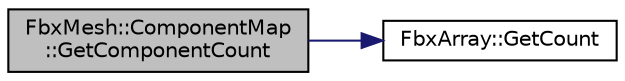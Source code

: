 digraph "FbxMesh::ComponentMap::GetComponentCount"
{
  edge [fontname="Helvetica",fontsize="10",labelfontname="Helvetica",labelfontsize="10"];
  node [fontname="Helvetica",fontsize="10",shape=record];
  rankdir="LR";
  Node0 [label="FbxMesh::ComponentMap\l::GetComponentCount",height=0.2,width=0.4,color="black", fillcolor="grey75", style="filled", fontcolor="black"];
  Node0 -> Node1 [color="midnightblue",fontsize="10",style="solid"];
  Node1 [label="FbxArray::GetCount",height=0.2,width=0.4,color="black", fillcolor="white", style="filled",URL="$class_fbx_array.html#a7a47b85464e00634fb9fce26409c7d2a"];
}

